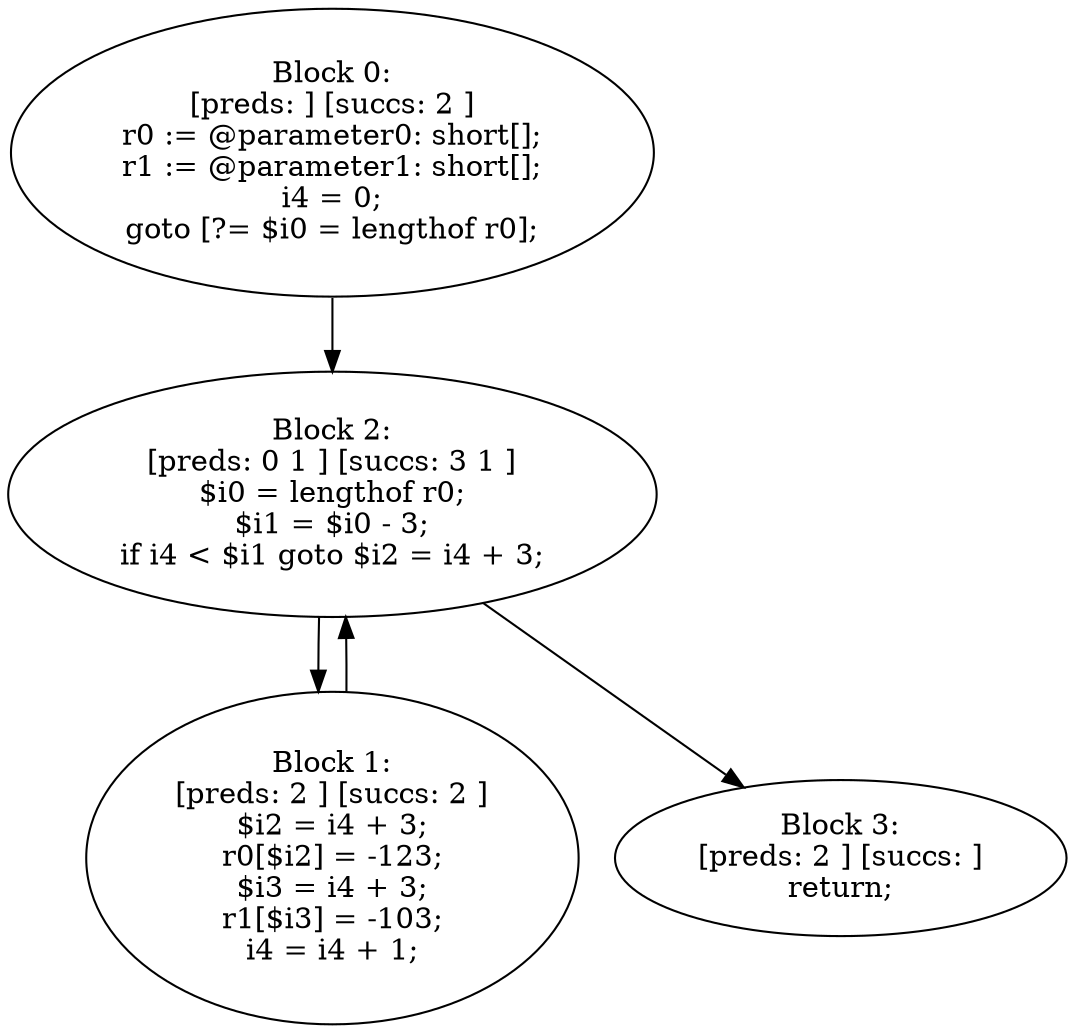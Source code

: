 digraph "unitGraph" {
    "Block 0:
[preds: ] [succs: 2 ]
r0 := @parameter0: short[];
r1 := @parameter1: short[];
i4 = 0;
goto [?= $i0 = lengthof r0];
"
    "Block 1:
[preds: 2 ] [succs: 2 ]
$i2 = i4 + 3;
r0[$i2] = -123;
$i3 = i4 + 3;
r1[$i3] = -103;
i4 = i4 + 1;
"
    "Block 2:
[preds: 0 1 ] [succs: 3 1 ]
$i0 = lengthof r0;
$i1 = $i0 - 3;
if i4 < $i1 goto $i2 = i4 + 3;
"
    "Block 3:
[preds: 2 ] [succs: ]
return;
"
    "Block 0:
[preds: ] [succs: 2 ]
r0 := @parameter0: short[];
r1 := @parameter1: short[];
i4 = 0;
goto [?= $i0 = lengthof r0];
"->"Block 2:
[preds: 0 1 ] [succs: 3 1 ]
$i0 = lengthof r0;
$i1 = $i0 - 3;
if i4 < $i1 goto $i2 = i4 + 3;
";
    "Block 1:
[preds: 2 ] [succs: 2 ]
$i2 = i4 + 3;
r0[$i2] = -123;
$i3 = i4 + 3;
r1[$i3] = -103;
i4 = i4 + 1;
"->"Block 2:
[preds: 0 1 ] [succs: 3 1 ]
$i0 = lengthof r0;
$i1 = $i0 - 3;
if i4 < $i1 goto $i2 = i4 + 3;
";
    "Block 2:
[preds: 0 1 ] [succs: 3 1 ]
$i0 = lengthof r0;
$i1 = $i0 - 3;
if i4 < $i1 goto $i2 = i4 + 3;
"->"Block 3:
[preds: 2 ] [succs: ]
return;
";
    "Block 2:
[preds: 0 1 ] [succs: 3 1 ]
$i0 = lengthof r0;
$i1 = $i0 - 3;
if i4 < $i1 goto $i2 = i4 + 3;
"->"Block 1:
[preds: 2 ] [succs: 2 ]
$i2 = i4 + 3;
r0[$i2] = -123;
$i3 = i4 + 3;
r1[$i3] = -103;
i4 = i4 + 1;
";
}
